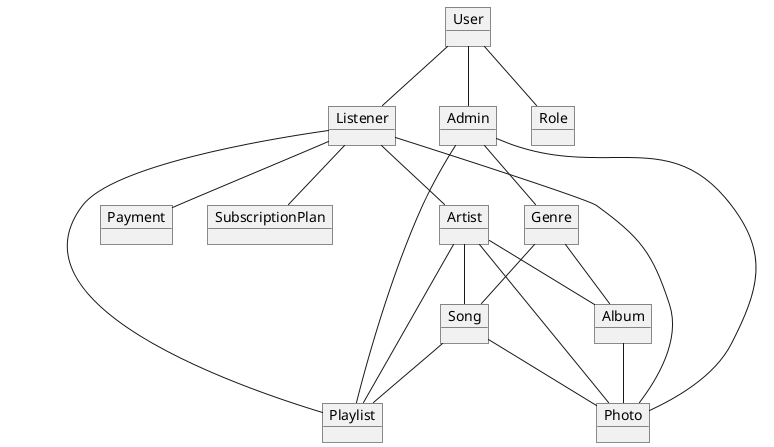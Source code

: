 @startuml 
object User
object Admin 
object Artist 
object Listener 
object Song 
object Playlist 
object Genre 
object Photo 
object Album 
object Payment 
object SubscriptionPlan 
object Role

User -- Role
User -- Admin 
User -- Listener 
Listener -- Artist 
Artist -- Song
Artist -- Album
Listener -- Playlist
Artist -- Playlist 
Admin -- Playlist
Song -- Photo
Album -- Photo
Listener -- Photo
Artist -- Photo
Admin -- Photo
Listener -- Payment
Listener -- SubscriptionPlan
Admin -- Genre
Genre -- Song
Genre -- Album
Song -- Playlist

@enduml